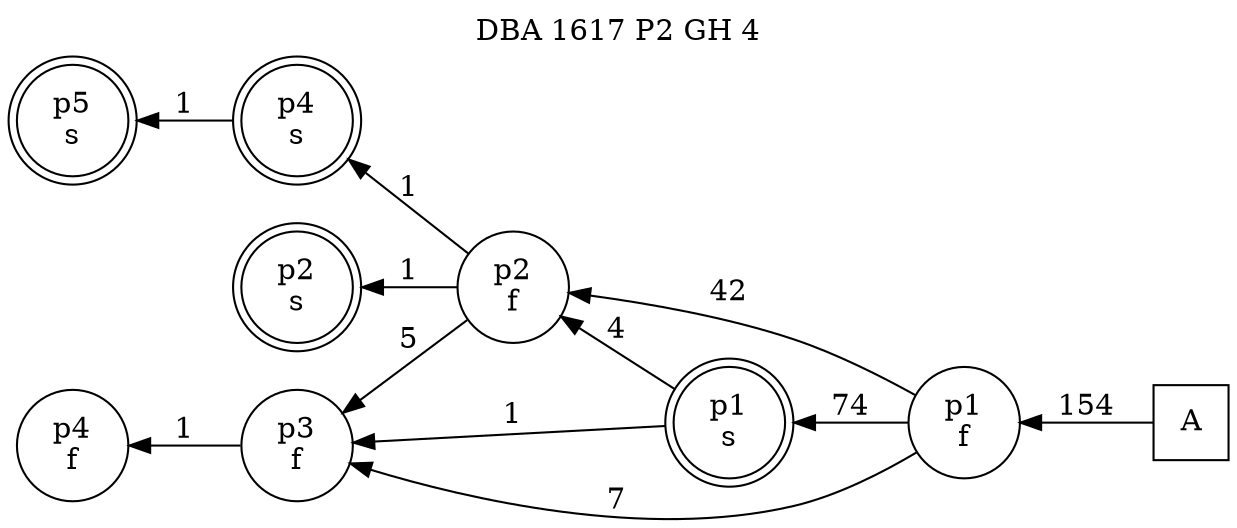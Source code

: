 digraph DBA_1617_P2_GH_4_GOOD {
labelloc="tl"
label= " DBA 1617 P2 GH 4 "
rankdir="RL";
graph [ size=" 10 , 10 !"]

"A" [shape="square" label="A"]
"p1_f" [shape="circle" label="p1
f"]
"p2_f" [shape="circle" label="p2
f"]
"p1_s" [shape="doublecircle" label="p1
s"]
"p3_f" [shape="circle" label="p3
f"]
"p2_s" [shape="doublecircle" label="p2
s"]
"p4_f" [shape="circle" label="p4
f"]
"p4_s" [shape="doublecircle" label="p4
s"]
"p5_s" [shape="doublecircle" label="p5
s"]
"A" -> "p1_f" [ label=154]
"p1_f" -> "p2_f" [ label=42]
"p1_f" -> "p1_s" [ label=74]
"p1_f" -> "p3_f" [ label=7]
"p2_f" -> "p3_f" [ label=5]
"p2_f" -> "p2_s" [ label=1]
"p2_f" -> "p4_s" [ label=1]
"p1_s" -> "p2_f" [ label=4]
"p1_s" -> "p3_f" [ label=1]
"p3_f" -> "p4_f" [ label=1]
"p4_s" -> "p5_s" [ label=1]
}
